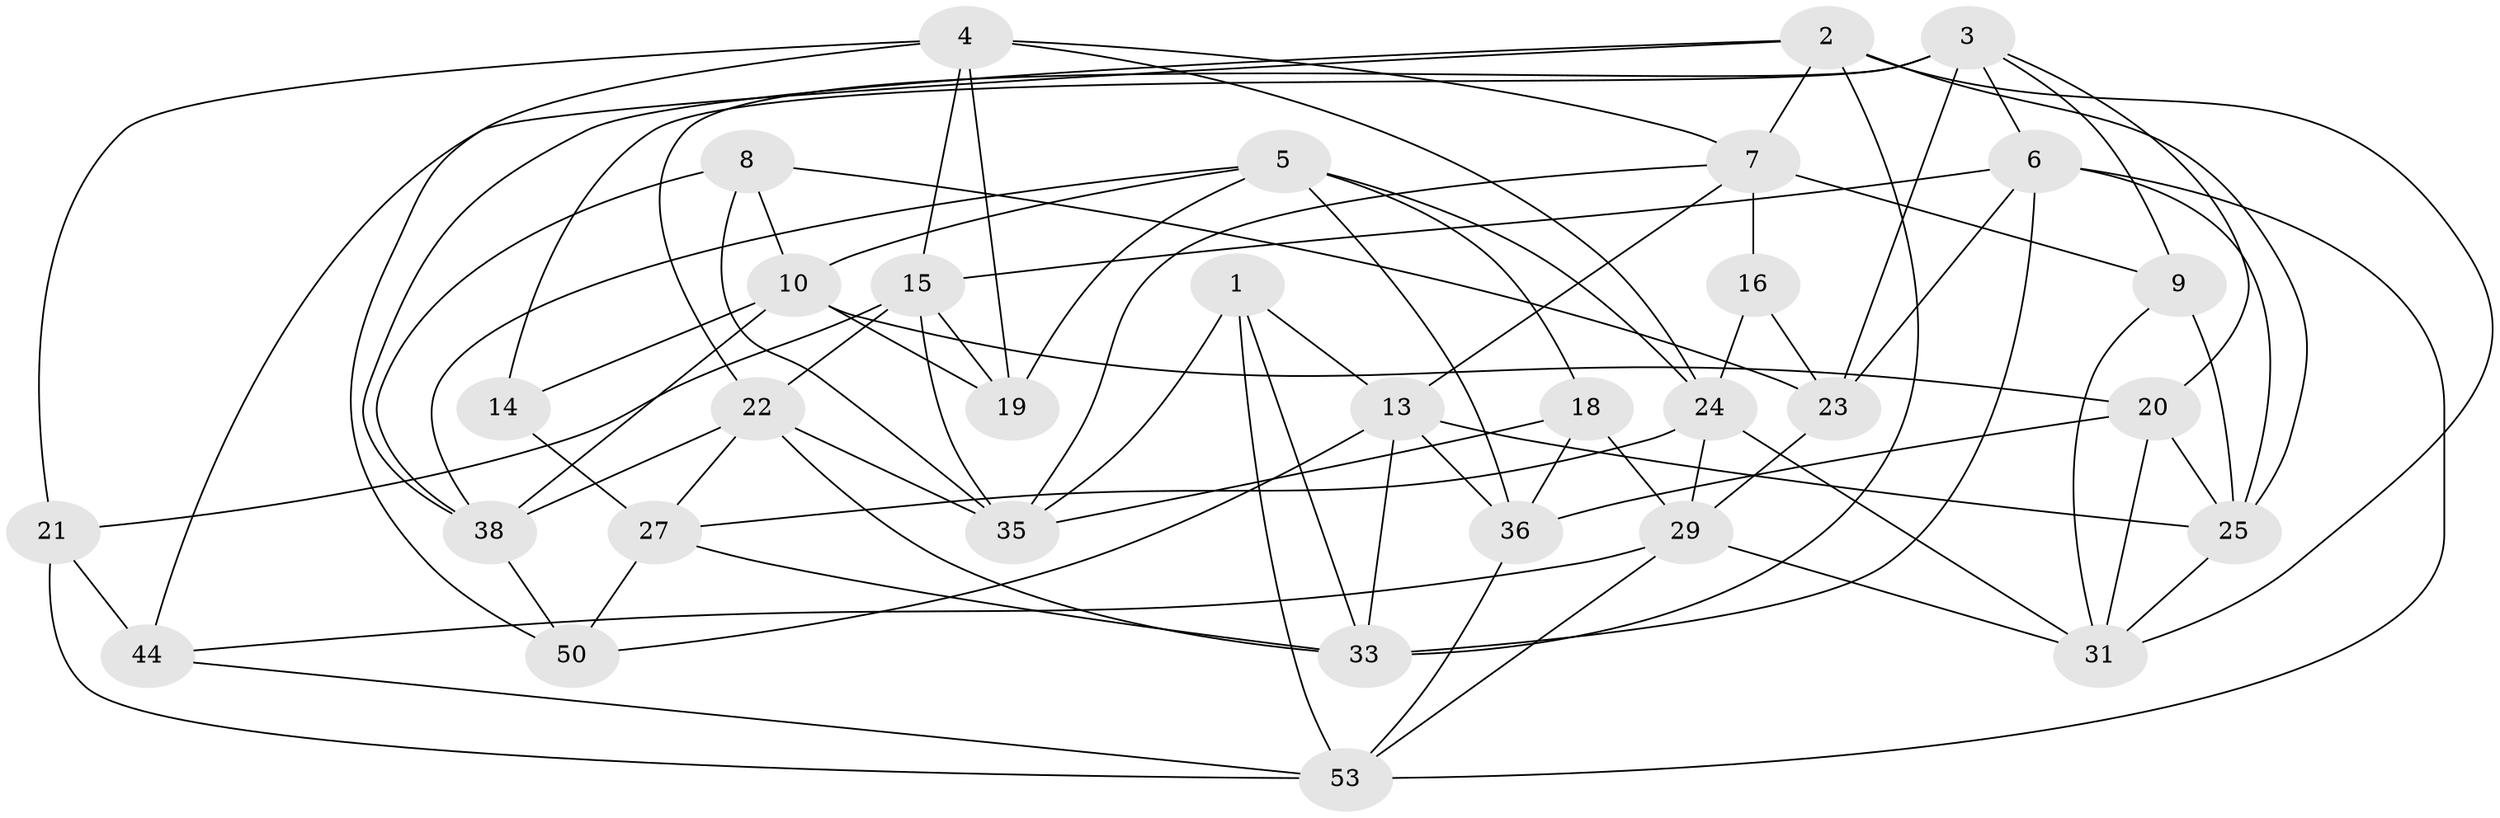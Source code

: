 // Generated by graph-tools (version 1.1) at 2025/52/02/27/25 19:52:29]
// undirected, 32 vertices, 83 edges
graph export_dot {
graph [start="1"]
  node [color=gray90,style=filled];
  1;
  2 [super="+34"];
  3 [super="+12"];
  4 [super="+28"];
  5 [super="+51"];
  6 [super="+11"];
  7 [super="+26"];
  8;
  9;
  10 [super="+45"];
  13 [super="+30"];
  14;
  15 [super="+17"];
  16;
  18;
  19;
  20 [super="+42"];
  21 [super="+56"];
  22 [super="+49"];
  23 [super="+32"];
  24 [super="+39"];
  25 [super="+52"];
  27 [super="+46"];
  29 [super="+40"];
  31 [super="+37"];
  33 [super="+47"];
  35 [super="+43"];
  36 [super="+48"];
  38 [super="+41"];
  44 [super="+54"];
  50;
  53 [super="+55"];
  1 -- 33;
  1 -- 53;
  1 -- 13;
  1 -- 35;
  2 -- 44;
  2 -- 25;
  2 -- 33;
  2 -- 38;
  2 -- 7;
  2 -- 31;
  3 -- 20;
  3 -- 23;
  3 -- 9;
  3 -- 14;
  3 -- 6;
  3 -- 22;
  4 -- 15;
  4 -- 24;
  4 -- 21;
  4 -- 50;
  4 -- 19;
  4 -- 7;
  5 -- 18;
  5 -- 10;
  5 -- 24;
  5 -- 19;
  5 -- 36;
  5 -- 38;
  6 -- 33;
  6 -- 23;
  6 -- 15;
  6 -- 25;
  6 -- 53;
  7 -- 16;
  7 -- 9;
  7 -- 35;
  7 -- 13;
  8 -- 10;
  8 -- 38;
  8 -- 23;
  8 -- 35;
  9 -- 25;
  9 -- 31;
  10 -- 19;
  10 -- 38;
  10 -- 14;
  10 -- 20;
  13 -- 50;
  13 -- 33;
  13 -- 25;
  13 -- 36;
  14 -- 27 [weight=2];
  15 -- 21;
  15 -- 19;
  15 -- 35;
  15 -- 22;
  16 -- 23 [weight=2];
  16 -- 24;
  18 -- 36;
  18 -- 35;
  18 -- 29;
  20 -- 31;
  20 -- 25;
  20 -- 36 [weight=2];
  21 -- 53;
  21 -- 44 [weight=3];
  22 -- 38;
  22 -- 33;
  22 -- 27;
  22 -- 35;
  23 -- 29;
  24 -- 29;
  24 -- 27;
  24 -- 31;
  25 -- 31;
  27 -- 50;
  27 -- 33;
  29 -- 44;
  29 -- 31;
  29 -- 53;
  36 -- 53;
  38 -- 50;
  44 -- 53;
}
